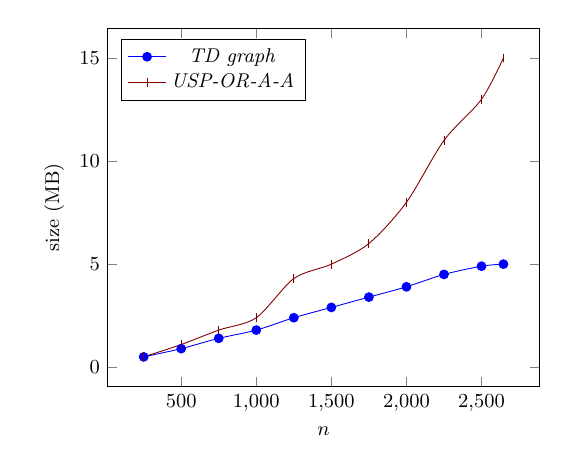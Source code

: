 \tikzstyle{textstyle}=[font=\fontsize{9}{9}\selectfont]
\begin{tikzpicture}[textstyle, scale=0.8]
    \begin{axis}[
        xlabel={$n$},
        ylabel={size (MB)},
		legend pos=north west
        ]
        
    \addplot[smooth,mark=*,color=blue, solid] plot coordinates {
		(250,0.5)
		(500,0.9)
		(750,1.4)
		(1000,1.8)
		(1250,2.4)
		(1500,2.9)
		(1750,3.4)
		(2000,3.9)
		(2250,4.5)
		(2500,4.9)
		(2646,5)
    };
    \addlegendentry{\textit{TD graph}}
    
    \addplot[smooth,mark=|,color=black!50!red, solid] plot coordinates {
		(250,0.5)
		(500,1.1)
		(750,1.8)
		(1000,2.4)
		(1250,4.3)
		(1500,5)
		(1750,6)
		(2000,8)
		(2250,11)
		(2500,13)
		(2646,15)
    };
    \addlegendentry{\textit{USP-OR-A-A}}
    
    \end{axis}
\end{tikzpicture}
